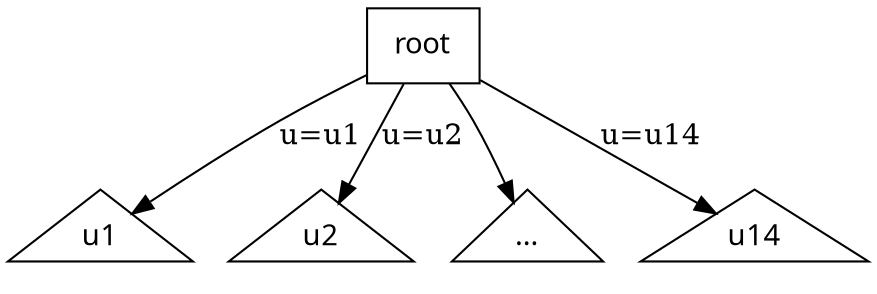 digraph a{
    rankdir = TB
    node[fontname="fangsong",shape=rectangle]
    "root" 
    node[shape=triangle]
    "root"-> "u1"[label="u=u1"]
    "root"-> "u2"[label="u=u2"]
    "root"-> "..."
    "root"-> "u14"[label="u=u14"]
}
